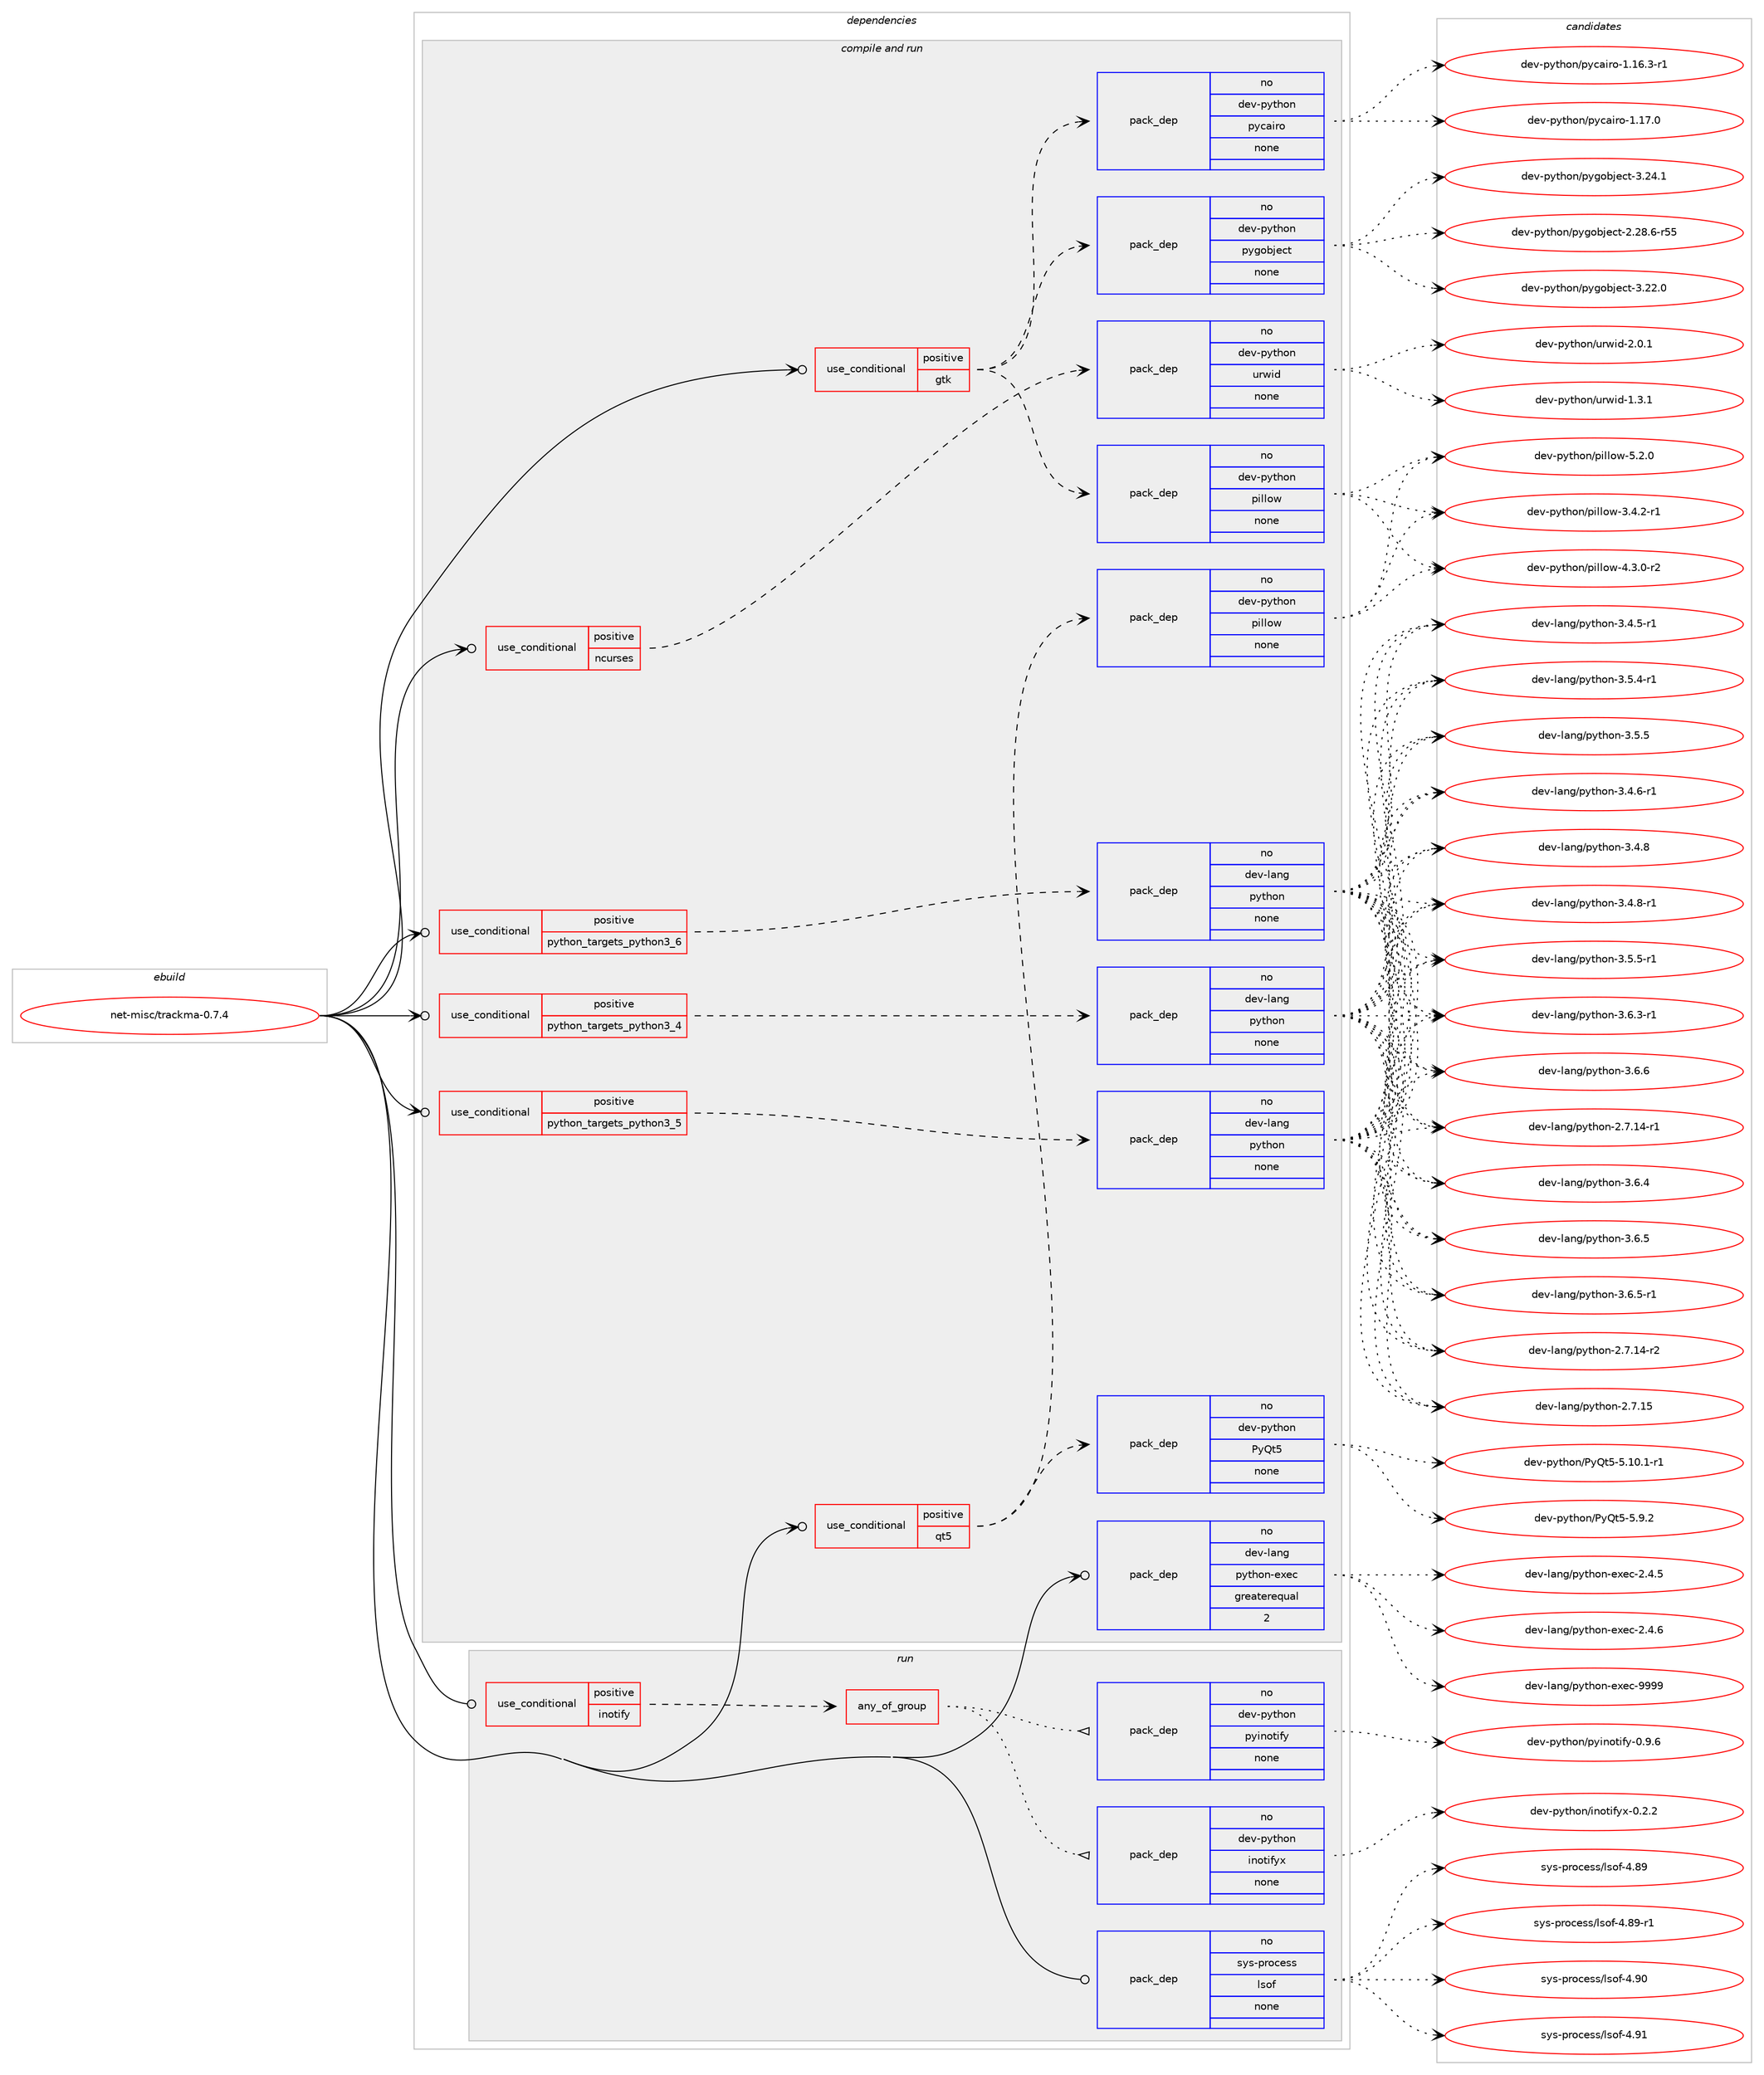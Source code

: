 digraph prolog {

# *************
# Graph options
# *************

newrank=true;
concentrate=true;
compound=true;
graph [rankdir=LR,fontname=Helvetica,fontsize=10,ranksep=1.5];#, ranksep=2.5, nodesep=0.2];
edge  [arrowhead=vee];
node  [fontname=Helvetica,fontsize=10];

# **********
# The ebuild
# **********

subgraph cluster_leftcol {
color=gray;
rank=same;
label=<<i>ebuild</i>>;
id [label="net-misc/trackma-0.7.4", color=red, width=4, href="../net-misc/trackma-0.7.4.svg"];
}

# ****************
# The dependencies
# ****************

subgraph cluster_midcol {
color=gray;
label=<<i>dependencies</i>>;
subgraph cluster_compile {
fillcolor="#eeeeee";
style=filled;
label=<<i>compile</i>>;
}
subgraph cluster_compileandrun {
fillcolor="#eeeeee";
style=filled;
label=<<i>compile and run</i>>;
subgraph cond369 {
dependency1313 [label=<<TABLE BORDER="0" CELLBORDER="1" CELLSPACING="0" CELLPADDING="4"><TR><TD ROWSPAN="3" CELLPADDING="10">use_conditional</TD></TR><TR><TD>positive</TD></TR><TR><TD>gtk</TD></TR></TABLE>>, shape=none, color=red];
subgraph pack923 {
dependency1314 [label=<<TABLE BORDER="0" CELLBORDER="1" CELLSPACING="0" CELLPADDING="4" WIDTH="220"><TR><TD ROWSPAN="6" CELLPADDING="30">pack_dep</TD></TR><TR><TD WIDTH="110">no</TD></TR><TR><TD>dev-python</TD></TR><TR><TD>pygobject</TD></TR><TR><TD>none</TD></TR><TR><TD></TD></TR></TABLE>>, shape=none, color=blue];
}
dependency1313:e -> dependency1314:w [weight=20,style="dashed",arrowhead="vee"];
subgraph pack924 {
dependency1315 [label=<<TABLE BORDER="0" CELLBORDER="1" CELLSPACING="0" CELLPADDING="4" WIDTH="220"><TR><TD ROWSPAN="6" CELLPADDING="30">pack_dep</TD></TR><TR><TD WIDTH="110">no</TD></TR><TR><TD>dev-python</TD></TR><TR><TD>pycairo</TD></TR><TR><TD>none</TD></TR><TR><TD></TD></TR></TABLE>>, shape=none, color=blue];
}
dependency1313:e -> dependency1315:w [weight=20,style="dashed",arrowhead="vee"];
subgraph pack925 {
dependency1316 [label=<<TABLE BORDER="0" CELLBORDER="1" CELLSPACING="0" CELLPADDING="4" WIDTH="220"><TR><TD ROWSPAN="6" CELLPADDING="30">pack_dep</TD></TR><TR><TD WIDTH="110">no</TD></TR><TR><TD>dev-python</TD></TR><TR><TD>pillow</TD></TR><TR><TD>none</TD></TR><TR><TD></TD></TR></TABLE>>, shape=none, color=blue];
}
dependency1313:e -> dependency1316:w [weight=20,style="dashed",arrowhead="vee"];
}
id:e -> dependency1313:w [weight=20,style="solid",arrowhead="odotvee"];
subgraph cond370 {
dependency1317 [label=<<TABLE BORDER="0" CELLBORDER="1" CELLSPACING="0" CELLPADDING="4"><TR><TD ROWSPAN="3" CELLPADDING="10">use_conditional</TD></TR><TR><TD>positive</TD></TR><TR><TD>ncurses</TD></TR></TABLE>>, shape=none, color=red];
subgraph pack926 {
dependency1318 [label=<<TABLE BORDER="0" CELLBORDER="1" CELLSPACING="0" CELLPADDING="4" WIDTH="220"><TR><TD ROWSPAN="6" CELLPADDING="30">pack_dep</TD></TR><TR><TD WIDTH="110">no</TD></TR><TR><TD>dev-python</TD></TR><TR><TD>urwid</TD></TR><TR><TD>none</TD></TR><TR><TD></TD></TR></TABLE>>, shape=none, color=blue];
}
dependency1317:e -> dependency1318:w [weight=20,style="dashed",arrowhead="vee"];
}
id:e -> dependency1317:w [weight=20,style="solid",arrowhead="odotvee"];
subgraph cond371 {
dependency1319 [label=<<TABLE BORDER="0" CELLBORDER="1" CELLSPACING="0" CELLPADDING="4"><TR><TD ROWSPAN="3" CELLPADDING="10">use_conditional</TD></TR><TR><TD>positive</TD></TR><TR><TD>python_targets_python3_4</TD></TR></TABLE>>, shape=none, color=red];
subgraph pack927 {
dependency1320 [label=<<TABLE BORDER="0" CELLBORDER="1" CELLSPACING="0" CELLPADDING="4" WIDTH="220"><TR><TD ROWSPAN="6" CELLPADDING="30">pack_dep</TD></TR><TR><TD WIDTH="110">no</TD></TR><TR><TD>dev-lang</TD></TR><TR><TD>python</TD></TR><TR><TD>none</TD></TR><TR><TD></TD></TR></TABLE>>, shape=none, color=blue];
}
dependency1319:e -> dependency1320:w [weight=20,style="dashed",arrowhead="vee"];
}
id:e -> dependency1319:w [weight=20,style="solid",arrowhead="odotvee"];
subgraph cond372 {
dependency1321 [label=<<TABLE BORDER="0" CELLBORDER="1" CELLSPACING="0" CELLPADDING="4"><TR><TD ROWSPAN="3" CELLPADDING="10">use_conditional</TD></TR><TR><TD>positive</TD></TR><TR><TD>python_targets_python3_5</TD></TR></TABLE>>, shape=none, color=red];
subgraph pack928 {
dependency1322 [label=<<TABLE BORDER="0" CELLBORDER="1" CELLSPACING="0" CELLPADDING="4" WIDTH="220"><TR><TD ROWSPAN="6" CELLPADDING="30">pack_dep</TD></TR><TR><TD WIDTH="110">no</TD></TR><TR><TD>dev-lang</TD></TR><TR><TD>python</TD></TR><TR><TD>none</TD></TR><TR><TD></TD></TR></TABLE>>, shape=none, color=blue];
}
dependency1321:e -> dependency1322:w [weight=20,style="dashed",arrowhead="vee"];
}
id:e -> dependency1321:w [weight=20,style="solid",arrowhead="odotvee"];
subgraph cond373 {
dependency1323 [label=<<TABLE BORDER="0" CELLBORDER="1" CELLSPACING="0" CELLPADDING="4"><TR><TD ROWSPAN="3" CELLPADDING="10">use_conditional</TD></TR><TR><TD>positive</TD></TR><TR><TD>python_targets_python3_6</TD></TR></TABLE>>, shape=none, color=red];
subgraph pack929 {
dependency1324 [label=<<TABLE BORDER="0" CELLBORDER="1" CELLSPACING="0" CELLPADDING="4" WIDTH="220"><TR><TD ROWSPAN="6" CELLPADDING="30">pack_dep</TD></TR><TR><TD WIDTH="110">no</TD></TR><TR><TD>dev-lang</TD></TR><TR><TD>python</TD></TR><TR><TD>none</TD></TR><TR><TD></TD></TR></TABLE>>, shape=none, color=blue];
}
dependency1323:e -> dependency1324:w [weight=20,style="dashed",arrowhead="vee"];
}
id:e -> dependency1323:w [weight=20,style="solid",arrowhead="odotvee"];
subgraph cond374 {
dependency1325 [label=<<TABLE BORDER="0" CELLBORDER="1" CELLSPACING="0" CELLPADDING="4"><TR><TD ROWSPAN="3" CELLPADDING="10">use_conditional</TD></TR><TR><TD>positive</TD></TR><TR><TD>qt5</TD></TR></TABLE>>, shape=none, color=red];
subgraph pack930 {
dependency1326 [label=<<TABLE BORDER="0" CELLBORDER="1" CELLSPACING="0" CELLPADDING="4" WIDTH="220"><TR><TD ROWSPAN="6" CELLPADDING="30">pack_dep</TD></TR><TR><TD WIDTH="110">no</TD></TR><TR><TD>dev-python</TD></TR><TR><TD>PyQt5</TD></TR><TR><TD>none</TD></TR><TR><TD></TD></TR></TABLE>>, shape=none, color=blue];
}
dependency1325:e -> dependency1326:w [weight=20,style="dashed",arrowhead="vee"];
subgraph pack931 {
dependency1327 [label=<<TABLE BORDER="0" CELLBORDER="1" CELLSPACING="0" CELLPADDING="4" WIDTH="220"><TR><TD ROWSPAN="6" CELLPADDING="30">pack_dep</TD></TR><TR><TD WIDTH="110">no</TD></TR><TR><TD>dev-python</TD></TR><TR><TD>pillow</TD></TR><TR><TD>none</TD></TR><TR><TD></TD></TR></TABLE>>, shape=none, color=blue];
}
dependency1325:e -> dependency1327:w [weight=20,style="dashed",arrowhead="vee"];
}
id:e -> dependency1325:w [weight=20,style="solid",arrowhead="odotvee"];
subgraph pack932 {
dependency1328 [label=<<TABLE BORDER="0" CELLBORDER="1" CELLSPACING="0" CELLPADDING="4" WIDTH="220"><TR><TD ROWSPAN="6" CELLPADDING="30">pack_dep</TD></TR><TR><TD WIDTH="110">no</TD></TR><TR><TD>dev-lang</TD></TR><TR><TD>python-exec</TD></TR><TR><TD>greaterequal</TD></TR><TR><TD>2</TD></TR></TABLE>>, shape=none, color=blue];
}
id:e -> dependency1328:w [weight=20,style="solid",arrowhead="odotvee"];
}
subgraph cluster_run {
fillcolor="#eeeeee";
style=filled;
label=<<i>run</i>>;
subgraph cond375 {
dependency1329 [label=<<TABLE BORDER="0" CELLBORDER="1" CELLSPACING="0" CELLPADDING="4"><TR><TD ROWSPAN="3" CELLPADDING="10">use_conditional</TD></TR><TR><TD>positive</TD></TR><TR><TD>inotify</TD></TR></TABLE>>, shape=none, color=red];
subgraph any23 {
dependency1330 [label=<<TABLE BORDER="0" CELLBORDER="1" CELLSPACING="0" CELLPADDING="4"><TR><TD CELLPADDING="10">any_of_group</TD></TR></TABLE>>, shape=none, color=red];subgraph pack933 {
dependency1331 [label=<<TABLE BORDER="0" CELLBORDER="1" CELLSPACING="0" CELLPADDING="4" WIDTH="220"><TR><TD ROWSPAN="6" CELLPADDING="30">pack_dep</TD></TR><TR><TD WIDTH="110">no</TD></TR><TR><TD>dev-python</TD></TR><TR><TD>inotifyx</TD></TR><TR><TD>none</TD></TR><TR><TD></TD></TR></TABLE>>, shape=none, color=blue];
}
dependency1330:e -> dependency1331:w [weight=20,style="dotted",arrowhead="oinv"];
subgraph pack934 {
dependency1332 [label=<<TABLE BORDER="0" CELLBORDER="1" CELLSPACING="0" CELLPADDING="4" WIDTH="220"><TR><TD ROWSPAN="6" CELLPADDING="30">pack_dep</TD></TR><TR><TD WIDTH="110">no</TD></TR><TR><TD>dev-python</TD></TR><TR><TD>pyinotify</TD></TR><TR><TD>none</TD></TR><TR><TD></TD></TR></TABLE>>, shape=none, color=blue];
}
dependency1330:e -> dependency1332:w [weight=20,style="dotted",arrowhead="oinv"];
}
dependency1329:e -> dependency1330:w [weight=20,style="dashed",arrowhead="vee"];
}
id:e -> dependency1329:w [weight=20,style="solid",arrowhead="odot"];
subgraph pack935 {
dependency1333 [label=<<TABLE BORDER="0" CELLBORDER="1" CELLSPACING="0" CELLPADDING="4" WIDTH="220"><TR><TD ROWSPAN="6" CELLPADDING="30">pack_dep</TD></TR><TR><TD WIDTH="110">no</TD></TR><TR><TD>sys-process</TD></TR><TR><TD>lsof</TD></TR><TR><TD>none</TD></TR><TR><TD></TD></TR></TABLE>>, shape=none, color=blue];
}
id:e -> dependency1333:w [weight=20,style="solid",arrowhead="odot"];
}
}

# **************
# The candidates
# **************

subgraph cluster_choices {
rank=same;
color=gray;
label=<<i>candidates</i>>;

subgraph choice923 {
color=black;
nodesep=1;
choice1001011184511212111610411111047112121103111981061019911645504650564654451145353 [label="dev-python/pygobject-2.28.6-r55", color=red, width=4,href="../dev-python/pygobject-2.28.6-r55.svg"];
choice1001011184511212111610411111047112121103111981061019911645514650504648 [label="dev-python/pygobject-3.22.0", color=red, width=4,href="../dev-python/pygobject-3.22.0.svg"];
choice1001011184511212111610411111047112121103111981061019911645514650524649 [label="dev-python/pygobject-3.24.1", color=red, width=4,href="../dev-python/pygobject-3.24.1.svg"];
dependency1314:e -> choice1001011184511212111610411111047112121103111981061019911645504650564654451145353:w [style=dotted,weight="100"];
dependency1314:e -> choice1001011184511212111610411111047112121103111981061019911645514650504648:w [style=dotted,weight="100"];
dependency1314:e -> choice1001011184511212111610411111047112121103111981061019911645514650524649:w [style=dotted,weight="100"];
}
subgraph choice924 {
color=black;
nodesep=1;
choice10010111845112121116104111110471121219997105114111454946495446514511449 [label="dev-python/pycairo-1.16.3-r1", color=red, width=4,href="../dev-python/pycairo-1.16.3-r1.svg"];
choice1001011184511212111610411111047112121999710511411145494649554648 [label="dev-python/pycairo-1.17.0", color=red, width=4,href="../dev-python/pycairo-1.17.0.svg"];
dependency1315:e -> choice10010111845112121116104111110471121219997105114111454946495446514511449:w [style=dotted,weight="100"];
dependency1315:e -> choice1001011184511212111610411111047112121999710511411145494649554648:w [style=dotted,weight="100"];
}
subgraph choice925 {
color=black;
nodesep=1;
choice10010111845112121116104111110471121051081081111194551465246504511449 [label="dev-python/pillow-3.4.2-r1", color=red, width=4,href="../dev-python/pillow-3.4.2-r1.svg"];
choice10010111845112121116104111110471121051081081111194552465146484511450 [label="dev-python/pillow-4.3.0-r2", color=red, width=4,href="../dev-python/pillow-4.3.0-r2.svg"];
choice1001011184511212111610411111047112105108108111119455346504648 [label="dev-python/pillow-5.2.0", color=red, width=4,href="../dev-python/pillow-5.2.0.svg"];
dependency1316:e -> choice10010111845112121116104111110471121051081081111194551465246504511449:w [style=dotted,weight="100"];
dependency1316:e -> choice10010111845112121116104111110471121051081081111194552465146484511450:w [style=dotted,weight="100"];
dependency1316:e -> choice1001011184511212111610411111047112105108108111119455346504648:w [style=dotted,weight="100"];
}
subgraph choice926 {
color=black;
nodesep=1;
choice1001011184511212111610411111047117114119105100454946514649 [label="dev-python/urwid-1.3.1", color=red, width=4,href="../dev-python/urwid-1.3.1.svg"];
choice1001011184511212111610411111047117114119105100455046484649 [label="dev-python/urwid-2.0.1", color=red, width=4,href="../dev-python/urwid-2.0.1.svg"];
dependency1318:e -> choice1001011184511212111610411111047117114119105100454946514649:w [style=dotted,weight="100"];
dependency1318:e -> choice1001011184511212111610411111047117114119105100455046484649:w [style=dotted,weight="100"];
}
subgraph choice927 {
color=black;
nodesep=1;
choice100101118451089711010347112121116104111110455046554649524511449 [label="dev-lang/python-2.7.14-r1", color=red, width=4,href="../dev-lang/python-2.7.14-r1.svg"];
choice100101118451089711010347112121116104111110455046554649524511450 [label="dev-lang/python-2.7.14-r2", color=red, width=4,href="../dev-lang/python-2.7.14-r2.svg"];
choice10010111845108971101034711212111610411111045504655464953 [label="dev-lang/python-2.7.15", color=red, width=4,href="../dev-lang/python-2.7.15.svg"];
choice1001011184510897110103471121211161041111104551465246534511449 [label="dev-lang/python-3.4.5-r1", color=red, width=4,href="../dev-lang/python-3.4.5-r1.svg"];
choice1001011184510897110103471121211161041111104551465246544511449 [label="dev-lang/python-3.4.6-r1", color=red, width=4,href="../dev-lang/python-3.4.6-r1.svg"];
choice100101118451089711010347112121116104111110455146524656 [label="dev-lang/python-3.4.8", color=red, width=4,href="../dev-lang/python-3.4.8.svg"];
choice1001011184510897110103471121211161041111104551465246564511449 [label="dev-lang/python-3.4.8-r1", color=red, width=4,href="../dev-lang/python-3.4.8-r1.svg"];
choice1001011184510897110103471121211161041111104551465346524511449 [label="dev-lang/python-3.5.4-r1", color=red, width=4,href="../dev-lang/python-3.5.4-r1.svg"];
choice100101118451089711010347112121116104111110455146534653 [label="dev-lang/python-3.5.5", color=red, width=4,href="../dev-lang/python-3.5.5.svg"];
choice1001011184510897110103471121211161041111104551465346534511449 [label="dev-lang/python-3.5.5-r1", color=red, width=4,href="../dev-lang/python-3.5.5-r1.svg"];
choice1001011184510897110103471121211161041111104551465446514511449 [label="dev-lang/python-3.6.3-r1", color=red, width=4,href="../dev-lang/python-3.6.3-r1.svg"];
choice100101118451089711010347112121116104111110455146544652 [label="dev-lang/python-3.6.4", color=red, width=4,href="../dev-lang/python-3.6.4.svg"];
choice100101118451089711010347112121116104111110455146544653 [label="dev-lang/python-3.6.5", color=red, width=4,href="../dev-lang/python-3.6.5.svg"];
choice1001011184510897110103471121211161041111104551465446534511449 [label="dev-lang/python-3.6.5-r1", color=red, width=4,href="../dev-lang/python-3.6.5-r1.svg"];
choice100101118451089711010347112121116104111110455146544654 [label="dev-lang/python-3.6.6", color=red, width=4,href="../dev-lang/python-3.6.6.svg"];
dependency1320:e -> choice100101118451089711010347112121116104111110455046554649524511449:w [style=dotted,weight="100"];
dependency1320:e -> choice100101118451089711010347112121116104111110455046554649524511450:w [style=dotted,weight="100"];
dependency1320:e -> choice10010111845108971101034711212111610411111045504655464953:w [style=dotted,weight="100"];
dependency1320:e -> choice1001011184510897110103471121211161041111104551465246534511449:w [style=dotted,weight="100"];
dependency1320:e -> choice1001011184510897110103471121211161041111104551465246544511449:w [style=dotted,weight="100"];
dependency1320:e -> choice100101118451089711010347112121116104111110455146524656:w [style=dotted,weight="100"];
dependency1320:e -> choice1001011184510897110103471121211161041111104551465246564511449:w [style=dotted,weight="100"];
dependency1320:e -> choice1001011184510897110103471121211161041111104551465346524511449:w [style=dotted,weight="100"];
dependency1320:e -> choice100101118451089711010347112121116104111110455146534653:w [style=dotted,weight="100"];
dependency1320:e -> choice1001011184510897110103471121211161041111104551465346534511449:w [style=dotted,weight="100"];
dependency1320:e -> choice1001011184510897110103471121211161041111104551465446514511449:w [style=dotted,weight="100"];
dependency1320:e -> choice100101118451089711010347112121116104111110455146544652:w [style=dotted,weight="100"];
dependency1320:e -> choice100101118451089711010347112121116104111110455146544653:w [style=dotted,weight="100"];
dependency1320:e -> choice1001011184510897110103471121211161041111104551465446534511449:w [style=dotted,weight="100"];
dependency1320:e -> choice100101118451089711010347112121116104111110455146544654:w [style=dotted,weight="100"];
}
subgraph choice928 {
color=black;
nodesep=1;
choice100101118451089711010347112121116104111110455046554649524511449 [label="dev-lang/python-2.7.14-r1", color=red, width=4,href="../dev-lang/python-2.7.14-r1.svg"];
choice100101118451089711010347112121116104111110455046554649524511450 [label="dev-lang/python-2.7.14-r2", color=red, width=4,href="../dev-lang/python-2.7.14-r2.svg"];
choice10010111845108971101034711212111610411111045504655464953 [label="dev-lang/python-2.7.15", color=red, width=4,href="../dev-lang/python-2.7.15.svg"];
choice1001011184510897110103471121211161041111104551465246534511449 [label="dev-lang/python-3.4.5-r1", color=red, width=4,href="../dev-lang/python-3.4.5-r1.svg"];
choice1001011184510897110103471121211161041111104551465246544511449 [label="dev-lang/python-3.4.6-r1", color=red, width=4,href="../dev-lang/python-3.4.6-r1.svg"];
choice100101118451089711010347112121116104111110455146524656 [label="dev-lang/python-3.4.8", color=red, width=4,href="../dev-lang/python-3.4.8.svg"];
choice1001011184510897110103471121211161041111104551465246564511449 [label="dev-lang/python-3.4.8-r1", color=red, width=4,href="../dev-lang/python-3.4.8-r1.svg"];
choice1001011184510897110103471121211161041111104551465346524511449 [label="dev-lang/python-3.5.4-r1", color=red, width=4,href="../dev-lang/python-3.5.4-r1.svg"];
choice100101118451089711010347112121116104111110455146534653 [label="dev-lang/python-3.5.5", color=red, width=4,href="../dev-lang/python-3.5.5.svg"];
choice1001011184510897110103471121211161041111104551465346534511449 [label="dev-lang/python-3.5.5-r1", color=red, width=4,href="../dev-lang/python-3.5.5-r1.svg"];
choice1001011184510897110103471121211161041111104551465446514511449 [label="dev-lang/python-3.6.3-r1", color=red, width=4,href="../dev-lang/python-3.6.3-r1.svg"];
choice100101118451089711010347112121116104111110455146544652 [label="dev-lang/python-3.6.4", color=red, width=4,href="../dev-lang/python-3.6.4.svg"];
choice100101118451089711010347112121116104111110455146544653 [label="dev-lang/python-3.6.5", color=red, width=4,href="../dev-lang/python-3.6.5.svg"];
choice1001011184510897110103471121211161041111104551465446534511449 [label="dev-lang/python-3.6.5-r1", color=red, width=4,href="../dev-lang/python-3.6.5-r1.svg"];
choice100101118451089711010347112121116104111110455146544654 [label="dev-lang/python-3.6.6", color=red, width=4,href="../dev-lang/python-3.6.6.svg"];
dependency1322:e -> choice100101118451089711010347112121116104111110455046554649524511449:w [style=dotted,weight="100"];
dependency1322:e -> choice100101118451089711010347112121116104111110455046554649524511450:w [style=dotted,weight="100"];
dependency1322:e -> choice10010111845108971101034711212111610411111045504655464953:w [style=dotted,weight="100"];
dependency1322:e -> choice1001011184510897110103471121211161041111104551465246534511449:w [style=dotted,weight="100"];
dependency1322:e -> choice1001011184510897110103471121211161041111104551465246544511449:w [style=dotted,weight="100"];
dependency1322:e -> choice100101118451089711010347112121116104111110455146524656:w [style=dotted,weight="100"];
dependency1322:e -> choice1001011184510897110103471121211161041111104551465246564511449:w [style=dotted,weight="100"];
dependency1322:e -> choice1001011184510897110103471121211161041111104551465346524511449:w [style=dotted,weight="100"];
dependency1322:e -> choice100101118451089711010347112121116104111110455146534653:w [style=dotted,weight="100"];
dependency1322:e -> choice1001011184510897110103471121211161041111104551465346534511449:w [style=dotted,weight="100"];
dependency1322:e -> choice1001011184510897110103471121211161041111104551465446514511449:w [style=dotted,weight="100"];
dependency1322:e -> choice100101118451089711010347112121116104111110455146544652:w [style=dotted,weight="100"];
dependency1322:e -> choice100101118451089711010347112121116104111110455146544653:w [style=dotted,weight="100"];
dependency1322:e -> choice1001011184510897110103471121211161041111104551465446534511449:w [style=dotted,weight="100"];
dependency1322:e -> choice100101118451089711010347112121116104111110455146544654:w [style=dotted,weight="100"];
}
subgraph choice929 {
color=black;
nodesep=1;
choice100101118451089711010347112121116104111110455046554649524511449 [label="dev-lang/python-2.7.14-r1", color=red, width=4,href="../dev-lang/python-2.7.14-r1.svg"];
choice100101118451089711010347112121116104111110455046554649524511450 [label="dev-lang/python-2.7.14-r2", color=red, width=4,href="../dev-lang/python-2.7.14-r2.svg"];
choice10010111845108971101034711212111610411111045504655464953 [label="dev-lang/python-2.7.15", color=red, width=4,href="../dev-lang/python-2.7.15.svg"];
choice1001011184510897110103471121211161041111104551465246534511449 [label="dev-lang/python-3.4.5-r1", color=red, width=4,href="../dev-lang/python-3.4.5-r1.svg"];
choice1001011184510897110103471121211161041111104551465246544511449 [label="dev-lang/python-3.4.6-r1", color=red, width=4,href="../dev-lang/python-3.4.6-r1.svg"];
choice100101118451089711010347112121116104111110455146524656 [label="dev-lang/python-3.4.8", color=red, width=4,href="../dev-lang/python-3.4.8.svg"];
choice1001011184510897110103471121211161041111104551465246564511449 [label="dev-lang/python-3.4.8-r1", color=red, width=4,href="../dev-lang/python-3.4.8-r1.svg"];
choice1001011184510897110103471121211161041111104551465346524511449 [label="dev-lang/python-3.5.4-r1", color=red, width=4,href="../dev-lang/python-3.5.4-r1.svg"];
choice100101118451089711010347112121116104111110455146534653 [label="dev-lang/python-3.5.5", color=red, width=4,href="../dev-lang/python-3.5.5.svg"];
choice1001011184510897110103471121211161041111104551465346534511449 [label="dev-lang/python-3.5.5-r1", color=red, width=4,href="../dev-lang/python-3.5.5-r1.svg"];
choice1001011184510897110103471121211161041111104551465446514511449 [label="dev-lang/python-3.6.3-r1", color=red, width=4,href="../dev-lang/python-3.6.3-r1.svg"];
choice100101118451089711010347112121116104111110455146544652 [label="dev-lang/python-3.6.4", color=red, width=4,href="../dev-lang/python-3.6.4.svg"];
choice100101118451089711010347112121116104111110455146544653 [label="dev-lang/python-3.6.5", color=red, width=4,href="../dev-lang/python-3.6.5.svg"];
choice1001011184510897110103471121211161041111104551465446534511449 [label="dev-lang/python-3.6.5-r1", color=red, width=4,href="../dev-lang/python-3.6.5-r1.svg"];
choice100101118451089711010347112121116104111110455146544654 [label="dev-lang/python-3.6.6", color=red, width=4,href="../dev-lang/python-3.6.6.svg"];
dependency1324:e -> choice100101118451089711010347112121116104111110455046554649524511449:w [style=dotted,weight="100"];
dependency1324:e -> choice100101118451089711010347112121116104111110455046554649524511450:w [style=dotted,weight="100"];
dependency1324:e -> choice10010111845108971101034711212111610411111045504655464953:w [style=dotted,weight="100"];
dependency1324:e -> choice1001011184510897110103471121211161041111104551465246534511449:w [style=dotted,weight="100"];
dependency1324:e -> choice1001011184510897110103471121211161041111104551465246544511449:w [style=dotted,weight="100"];
dependency1324:e -> choice100101118451089711010347112121116104111110455146524656:w [style=dotted,weight="100"];
dependency1324:e -> choice1001011184510897110103471121211161041111104551465246564511449:w [style=dotted,weight="100"];
dependency1324:e -> choice1001011184510897110103471121211161041111104551465346524511449:w [style=dotted,weight="100"];
dependency1324:e -> choice100101118451089711010347112121116104111110455146534653:w [style=dotted,weight="100"];
dependency1324:e -> choice1001011184510897110103471121211161041111104551465346534511449:w [style=dotted,weight="100"];
dependency1324:e -> choice1001011184510897110103471121211161041111104551465446514511449:w [style=dotted,weight="100"];
dependency1324:e -> choice100101118451089711010347112121116104111110455146544652:w [style=dotted,weight="100"];
dependency1324:e -> choice100101118451089711010347112121116104111110455146544653:w [style=dotted,weight="100"];
dependency1324:e -> choice1001011184510897110103471121211161041111104551465446534511449:w [style=dotted,weight="100"];
dependency1324:e -> choice100101118451089711010347112121116104111110455146544654:w [style=dotted,weight="100"];
}
subgraph choice930 {
color=black;
nodesep=1;
choice1001011184511212111610411111047801218111653455346494846494511449 [label="dev-python/PyQt5-5.10.1-r1", color=red, width=4,href="../dev-python/PyQt5-5.10.1-r1.svg"];
choice1001011184511212111610411111047801218111653455346574650 [label="dev-python/PyQt5-5.9.2", color=red, width=4,href="../dev-python/PyQt5-5.9.2.svg"];
dependency1326:e -> choice1001011184511212111610411111047801218111653455346494846494511449:w [style=dotted,weight="100"];
dependency1326:e -> choice1001011184511212111610411111047801218111653455346574650:w [style=dotted,weight="100"];
}
subgraph choice931 {
color=black;
nodesep=1;
choice10010111845112121116104111110471121051081081111194551465246504511449 [label="dev-python/pillow-3.4.2-r1", color=red, width=4,href="../dev-python/pillow-3.4.2-r1.svg"];
choice10010111845112121116104111110471121051081081111194552465146484511450 [label="dev-python/pillow-4.3.0-r2", color=red, width=4,href="../dev-python/pillow-4.3.0-r2.svg"];
choice1001011184511212111610411111047112105108108111119455346504648 [label="dev-python/pillow-5.2.0", color=red, width=4,href="../dev-python/pillow-5.2.0.svg"];
dependency1327:e -> choice10010111845112121116104111110471121051081081111194551465246504511449:w [style=dotted,weight="100"];
dependency1327:e -> choice10010111845112121116104111110471121051081081111194552465146484511450:w [style=dotted,weight="100"];
dependency1327:e -> choice1001011184511212111610411111047112105108108111119455346504648:w [style=dotted,weight="100"];
}
subgraph choice932 {
color=black;
nodesep=1;
choice1001011184510897110103471121211161041111104510112010199455046524653 [label="dev-lang/python-exec-2.4.5", color=red, width=4,href="../dev-lang/python-exec-2.4.5.svg"];
choice1001011184510897110103471121211161041111104510112010199455046524654 [label="dev-lang/python-exec-2.4.6", color=red, width=4,href="../dev-lang/python-exec-2.4.6.svg"];
choice10010111845108971101034711212111610411111045101120101994557575757 [label="dev-lang/python-exec-9999", color=red, width=4,href="../dev-lang/python-exec-9999.svg"];
dependency1328:e -> choice1001011184510897110103471121211161041111104510112010199455046524653:w [style=dotted,weight="100"];
dependency1328:e -> choice1001011184510897110103471121211161041111104510112010199455046524654:w [style=dotted,weight="100"];
dependency1328:e -> choice10010111845108971101034711212111610411111045101120101994557575757:w [style=dotted,weight="100"];
}
subgraph choice933 {
color=black;
nodesep=1;
choice1001011184511212111610411111047105110111116105102121120454846504650 [label="dev-python/inotifyx-0.2.2", color=red, width=4,href="../dev-python/inotifyx-0.2.2.svg"];
dependency1331:e -> choice1001011184511212111610411111047105110111116105102121120454846504650:w [style=dotted,weight="100"];
}
subgraph choice934 {
color=black;
nodesep=1;
choice1001011184511212111610411111047112121105110111116105102121454846574654 [label="dev-python/pyinotify-0.9.6", color=red, width=4,href="../dev-python/pyinotify-0.9.6.svg"];
dependency1332:e -> choice1001011184511212111610411111047112121105110111116105102121454846574654:w [style=dotted,weight="100"];
}
subgraph choice935 {
color=black;
nodesep=1;
choice1151211154511211411199101115115471081151111024552465657 [label="sys-process/lsof-4.89", color=red, width=4,href="../sys-process/lsof-4.89.svg"];
choice11512111545112114111991011151154710811511110245524656574511449 [label="sys-process/lsof-4.89-r1", color=red, width=4,href="../sys-process/lsof-4.89-r1.svg"];
choice1151211154511211411199101115115471081151111024552465748 [label="sys-process/lsof-4.90", color=red, width=4,href="../sys-process/lsof-4.90.svg"];
choice1151211154511211411199101115115471081151111024552465749 [label="sys-process/lsof-4.91", color=red, width=4,href="../sys-process/lsof-4.91.svg"];
dependency1333:e -> choice1151211154511211411199101115115471081151111024552465657:w [style=dotted,weight="100"];
dependency1333:e -> choice11512111545112114111991011151154710811511110245524656574511449:w [style=dotted,weight="100"];
dependency1333:e -> choice1151211154511211411199101115115471081151111024552465748:w [style=dotted,weight="100"];
dependency1333:e -> choice1151211154511211411199101115115471081151111024552465749:w [style=dotted,weight="100"];
}
}

}
